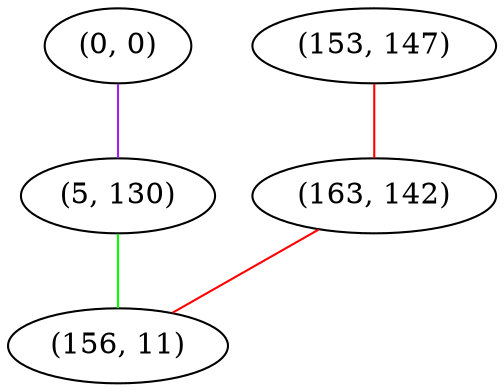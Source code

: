 graph "" {
"(0, 0)";
"(153, 147)";
"(5, 130)";
"(163, 142)";
"(156, 11)";
"(0, 0)" -- "(5, 130)"  [color=purple, key=0, weight=4];
"(153, 147)" -- "(163, 142)"  [color=red, key=0, weight=1];
"(5, 130)" -- "(156, 11)"  [color=green, key=0, weight=2];
"(163, 142)" -- "(156, 11)"  [color=red, key=0, weight=1];
}
